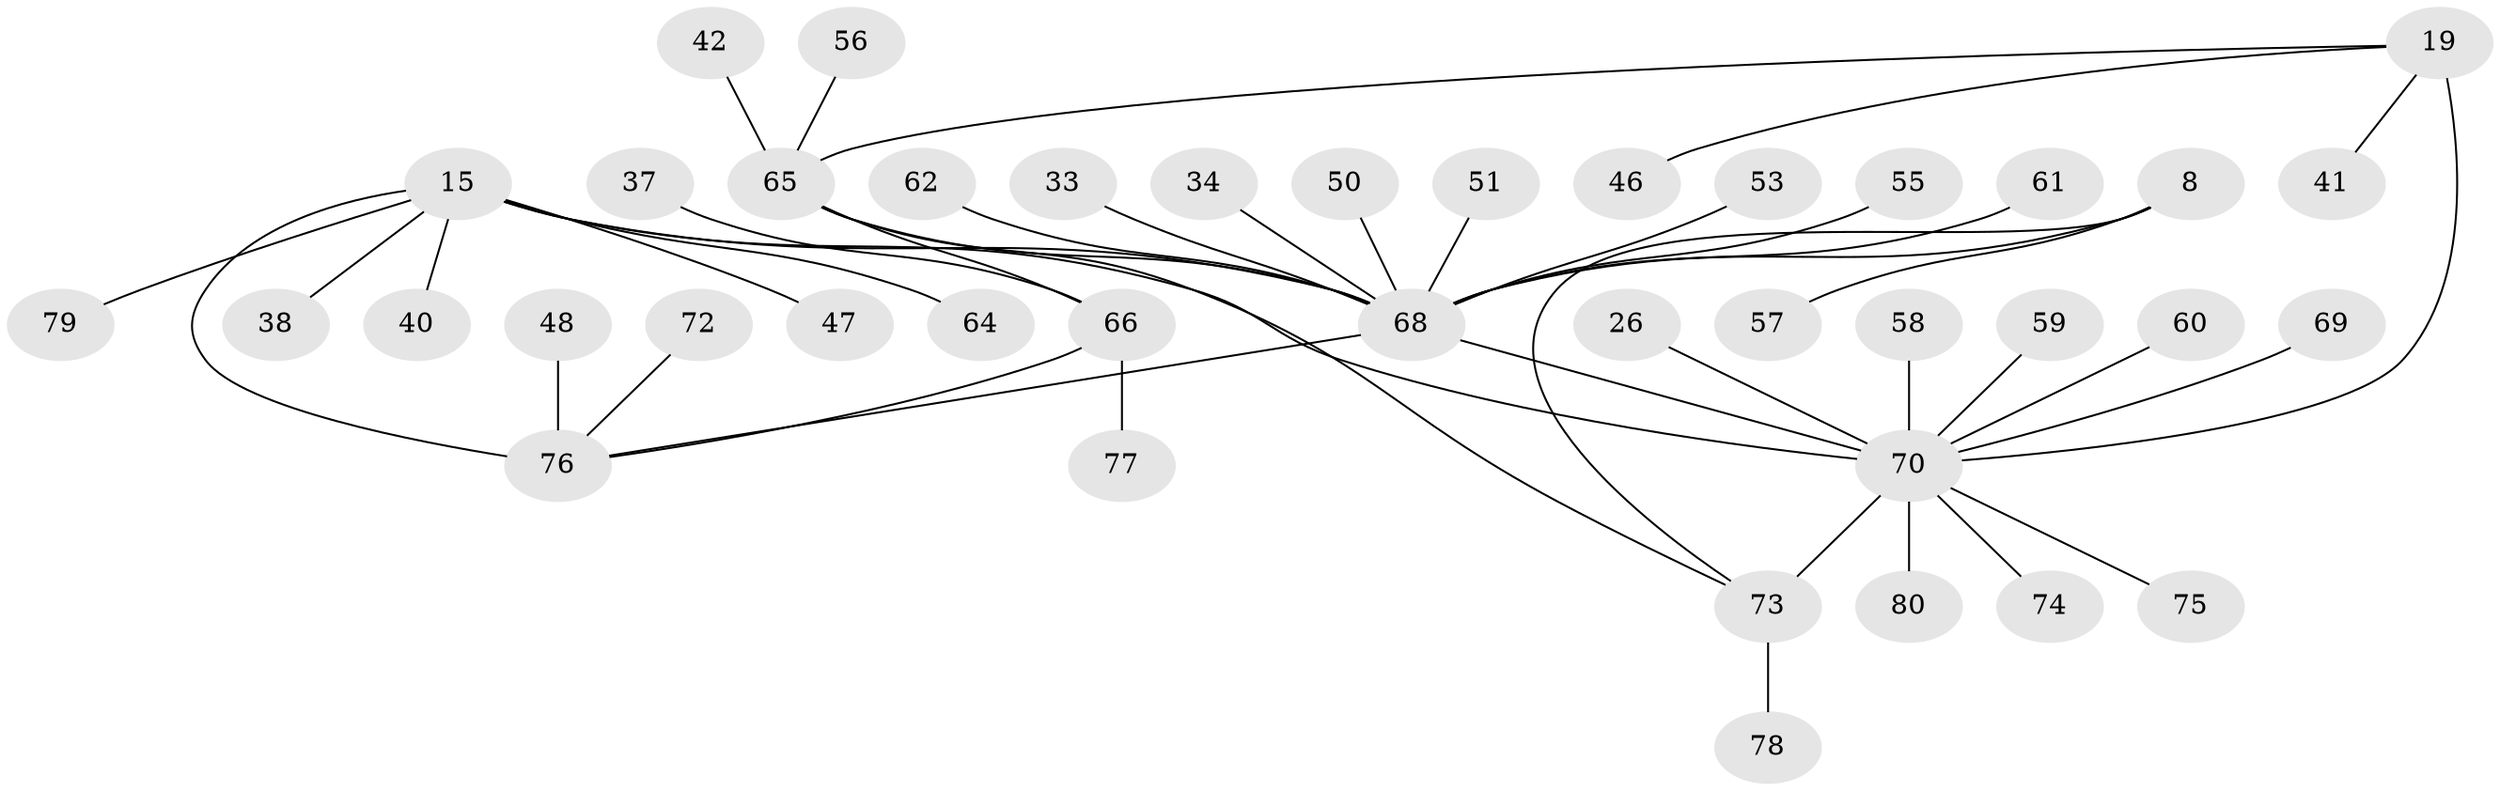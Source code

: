 // original degree distribution, {6: 0.0375, 8: 0.025, 5: 0.0625, 7: 0.0625, 17: 0.0125, 3: 0.05, 4: 0.025, 9: 0.0125, 2: 0.1875, 1: 0.525}
// Generated by graph-tools (version 1.1) at 2025/54/03/09/25 04:54:28]
// undirected, 40 vertices, 45 edges
graph export_dot {
graph [start="1"]
  node [color=gray90,style=filled];
  8 [super="+6"];
  15 [super="+13"];
  19 [super="+18"];
  26;
  33;
  34 [super="+28"];
  37;
  38;
  40 [super="+39"];
  41;
  42;
  46;
  47;
  48 [super="+36"];
  50;
  51;
  53;
  55;
  56;
  57;
  58;
  59;
  60;
  61;
  62;
  64;
  65 [super="+12+31"];
  66 [super="+63+11"];
  68 [super="+21+22+5+24+25"];
  69 [super="+29"];
  70 [super="+3+23+27+20"];
  72 [super="+43"];
  73 [super="+30"];
  74 [super="+45+54"];
  75 [super="+67"];
  76 [super="+71+49"];
  77;
  78;
  79;
  80 [super="+52"];
  8 -- 57;
  8 -- 68 [weight=4];
  8 -- 73;
  15 -- 64;
  15 -- 68 [weight=3];
  15 -- 38;
  15 -- 47;
  15 -- 79;
  15 -- 40;
  15 -- 70 [weight=2];
  15 -- 76 [weight=4];
  19 -- 41;
  19 -- 46;
  19 -- 70 [weight=4];
  19 -- 65;
  26 -- 70;
  33 -- 68;
  34 -- 68;
  37 -- 66;
  42 -- 65;
  48 -- 76;
  50 -- 68;
  51 -- 68;
  53 -- 68;
  55 -- 68;
  56 -- 65;
  58 -- 70;
  59 -- 70;
  60 -- 70;
  61 -- 68;
  62 -- 68;
  65 -- 68 [weight=2];
  65 -- 73;
  65 -- 66 [weight=4];
  66 -- 76;
  66 -- 77;
  68 -- 70 [weight=2];
  68 -- 76 [weight=2];
  69 -- 70;
  70 -- 74;
  70 -- 75;
  70 -- 80;
  70 -- 73 [weight=4];
  72 -- 76;
  73 -- 78;
}
